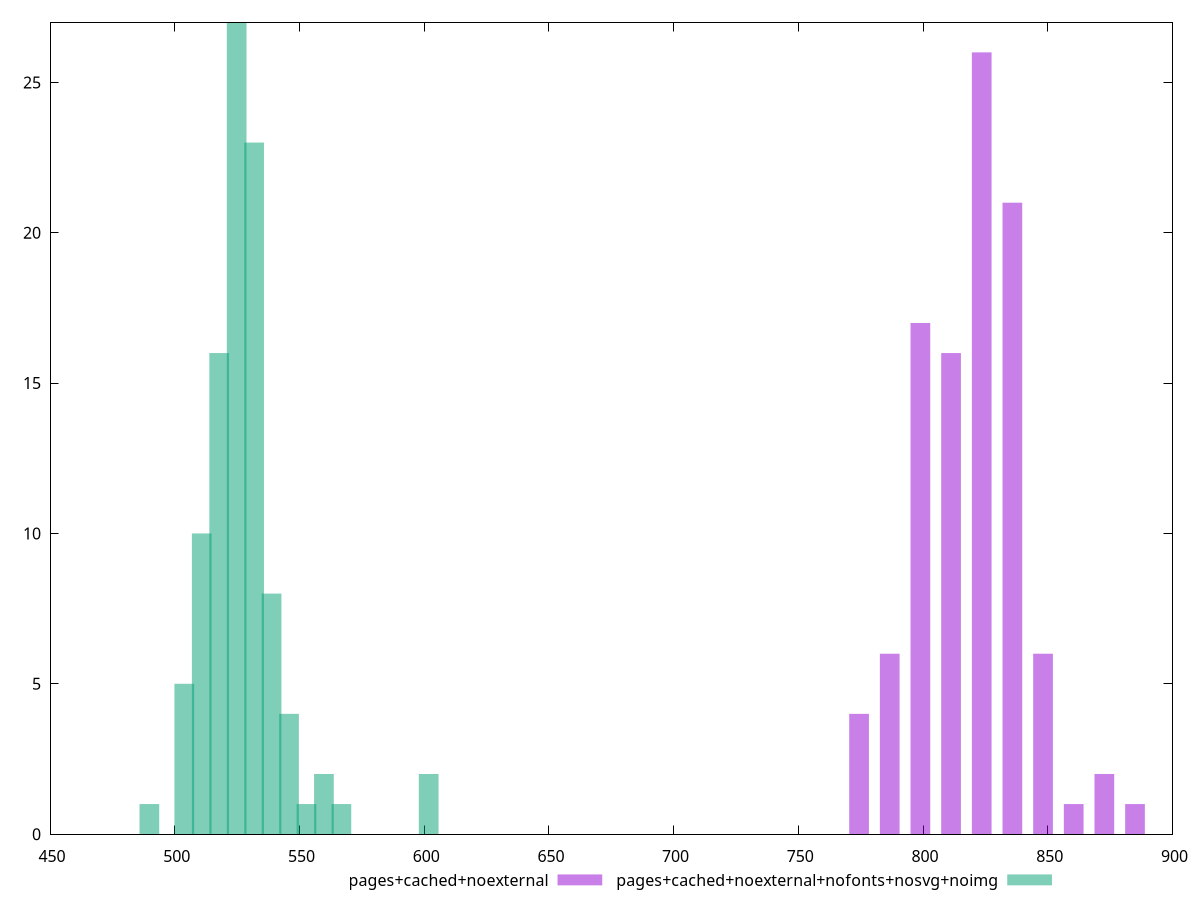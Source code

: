 $_pagesCachedNoexternal <<EOF
786.6417115906347 6
823.5155418214457 26
835.8068185650494 21
811.224265077842 16
798.9329883342384 17
848.098095308653 6
774.350434847031 4
872.6806487958604 2
884.9719255394641 1
860.3893720522567 1
EOF
$_pagesCachedNoexternalNofontsNosvgNoimg <<EOF
517.829223636309 16
531.824608058912 23
503.83383921370614 5
524.8269158476105 27
545.819992481515 4
510.8315314250076 10
566.8130691154194 1
538.8223002702135 8
559.8153769041179 2
601.8015301719267 2
552.8176846928164 1
489.8384547911032 1
EOF
set key outside below
set terminal pngcairo
set output "report_00006_2020-11-02T20-21-41.718Z/mainthread-work-breakdown/mainthread-work-breakdown_pages+cached+noexternal_pages+cached+noexternal+nofonts+nosvg+noimg+hist.png"
set boxwidth 7.902669414967218
set style fill transparent solid 0.5 noborder
set yrange [0:27]
plot $_pagesCachedNoexternal title "pages+cached+noexternal" with boxes ,$_pagesCachedNoexternalNofontsNosvgNoimg title "pages+cached+noexternal+nofonts+nosvg+noimg" with boxes ,